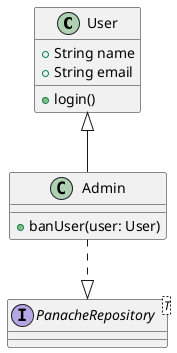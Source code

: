 @startuml "sea-salt"

' Define class User
class User {
  +String name
  +String email
  +login()
}

' Define interface
interface PanacheRepository<T> {

    
}

' Define class Admin
class Admin {
  +banUser(user: User)
}

' Relationships
User <|-- Admin         
Admin ..|> PanacheRepository  

@enduml
